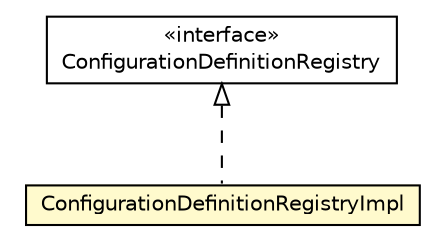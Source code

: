 #!/usr/local/bin/dot
#
# Class diagram 
# Generated by UMLGraph version R5_6-24-gf6e263 (http://www.umlgraph.org/)
#

digraph G {
	edge [fontname="Helvetica",fontsize=10,labelfontname="Helvetica",labelfontsize=10];
	node [fontname="Helvetica",fontsize=10,shape=plaintext];
	nodesep=0.25;
	ranksep=0.5;
	// org.universAAL.tools.ucc.configuration.configdefinitionregistry.ConfigurationDefinitionRegistryImpl
	c2889956 [label=<<table title="org.universAAL.tools.ucc.configuration.configdefinitionregistry.ConfigurationDefinitionRegistryImpl" border="0" cellborder="1" cellspacing="0" cellpadding="2" port="p" bgcolor="lemonChiffon" href="./ConfigurationDefinitionRegistryImpl.html">
		<tr><td><table border="0" cellspacing="0" cellpadding="1">
<tr><td align="center" balign="center"> ConfigurationDefinitionRegistryImpl </td></tr>
		</table></td></tr>
		</table>>, URL="./ConfigurationDefinitionRegistryImpl.html", fontname="Helvetica", fontcolor="black", fontsize=10.0];
	// org.universAAL.tools.ucc.configuration.configdefinitionregistry.interfaces.ConfigurationDefinitionRegistry
	c2889958 [label=<<table title="org.universAAL.tools.ucc.configuration.configdefinitionregistry.interfaces.ConfigurationDefinitionRegistry" border="0" cellborder="1" cellspacing="0" cellpadding="2" port="p" href="./interfaces/ConfigurationDefinitionRegistry.html">
		<tr><td><table border="0" cellspacing="0" cellpadding="1">
<tr><td align="center" balign="center"> &#171;interface&#187; </td></tr>
<tr><td align="center" balign="center"> ConfigurationDefinitionRegistry </td></tr>
		</table></td></tr>
		</table>>, URL="./interfaces/ConfigurationDefinitionRegistry.html", fontname="Helvetica", fontcolor="black", fontsize=10.0];
	//org.universAAL.tools.ucc.configuration.configdefinitionregistry.ConfigurationDefinitionRegistryImpl implements org.universAAL.tools.ucc.configuration.configdefinitionregistry.interfaces.ConfigurationDefinitionRegistry
	c2889958:p -> c2889956:p [dir=back,arrowtail=empty,style=dashed];
}

